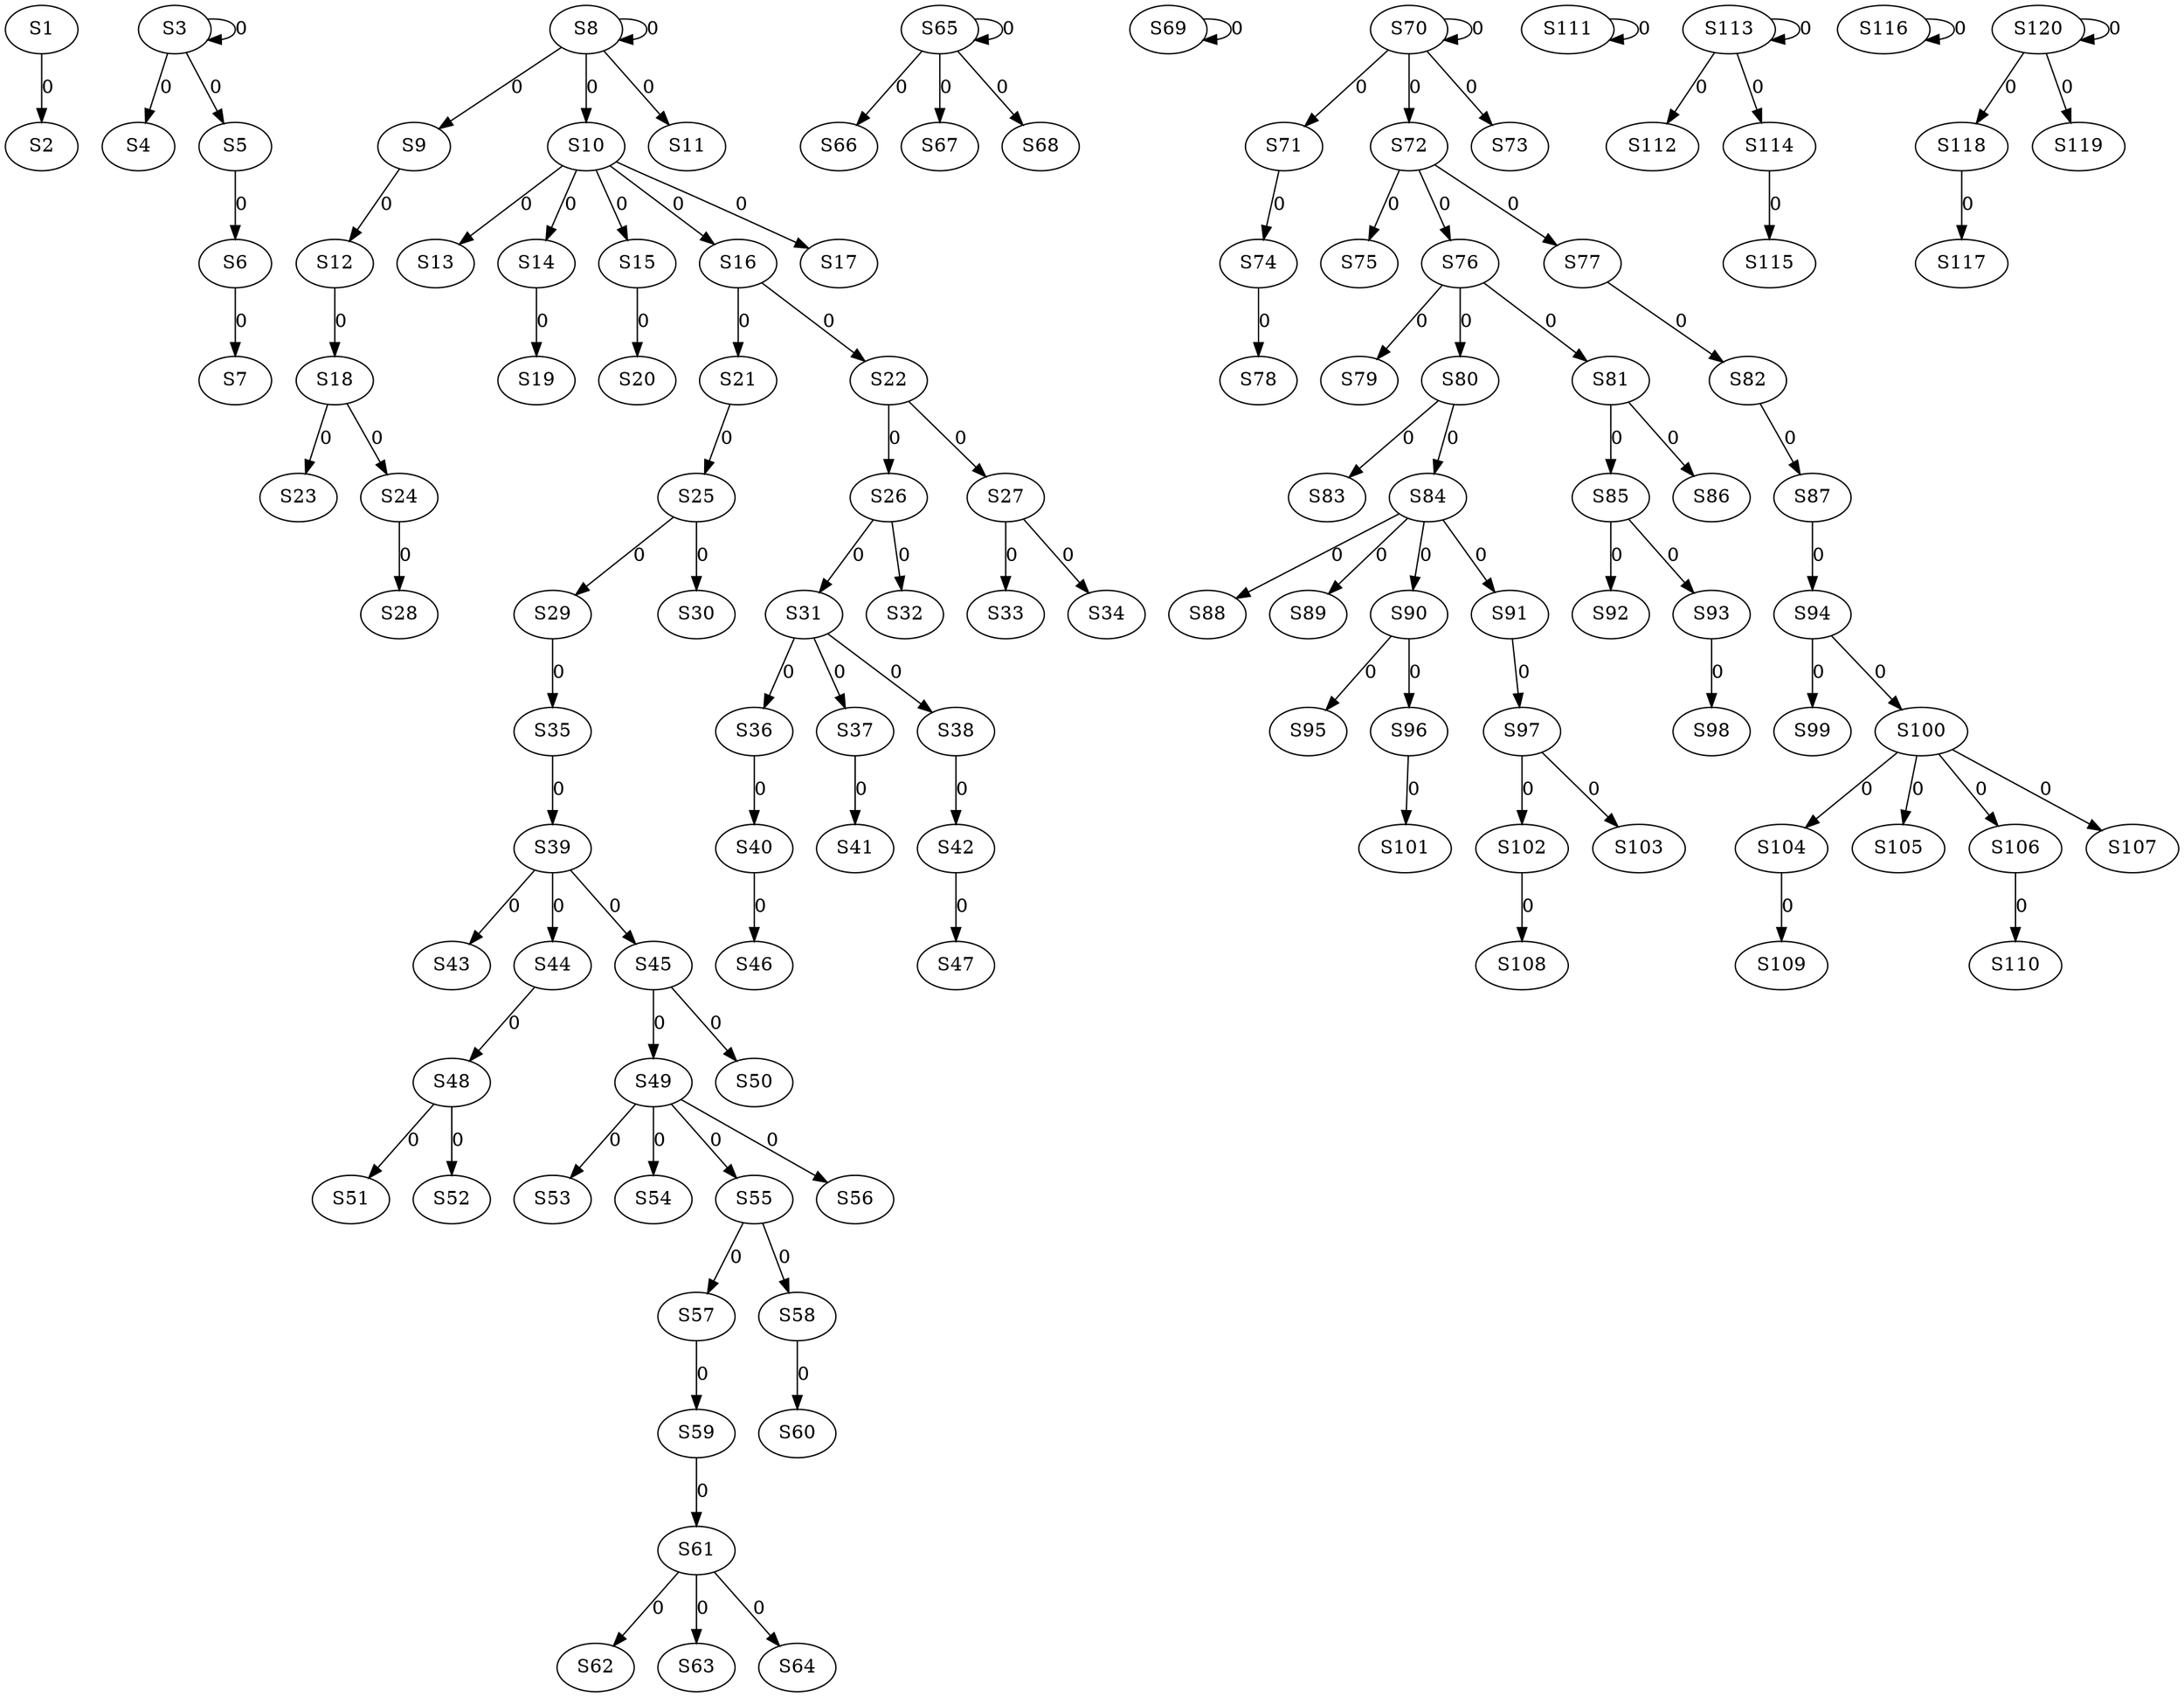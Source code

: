 strict digraph {
	S1 -> S2 [ label = 0 ];
	S3 -> S3 [ label = 0 ];
	S3 -> S4 [ label = 0 ];
	S3 -> S5 [ label = 0 ];
	S5 -> S6 [ label = 0 ];
	S6 -> S7 [ label = 0 ];
	S8 -> S8 [ label = 0 ];
	S8 -> S9 [ label = 0 ];
	S8 -> S10 [ label = 0 ];
	S8 -> S11 [ label = 0 ];
	S9 -> S12 [ label = 0 ];
	S10 -> S13 [ label = 0 ];
	S10 -> S14 [ label = 0 ];
	S10 -> S15 [ label = 0 ];
	S10 -> S16 [ label = 0 ];
	S10 -> S17 [ label = 0 ];
	S12 -> S18 [ label = 0 ];
	S14 -> S19 [ label = 0 ];
	S15 -> S20 [ label = 0 ];
	S16 -> S21 [ label = 0 ];
	S16 -> S22 [ label = 0 ];
	S18 -> S23 [ label = 0 ];
	S18 -> S24 [ label = 0 ];
	S21 -> S25 [ label = 0 ];
	S22 -> S26 [ label = 0 ];
	S22 -> S27 [ label = 0 ];
	S24 -> S28 [ label = 0 ];
	S25 -> S29 [ label = 0 ];
	S25 -> S30 [ label = 0 ];
	S26 -> S31 [ label = 0 ];
	S26 -> S32 [ label = 0 ];
	S27 -> S33 [ label = 0 ];
	S27 -> S34 [ label = 0 ];
	S29 -> S35 [ label = 0 ];
	S31 -> S36 [ label = 0 ];
	S31 -> S37 [ label = 0 ];
	S31 -> S38 [ label = 0 ];
	S35 -> S39 [ label = 0 ];
	S36 -> S40 [ label = 0 ];
	S37 -> S41 [ label = 0 ];
	S38 -> S42 [ label = 0 ];
	S39 -> S43 [ label = 0 ];
	S39 -> S44 [ label = 0 ];
	S39 -> S45 [ label = 0 ];
	S40 -> S46 [ label = 0 ];
	S42 -> S47 [ label = 0 ];
	S44 -> S48 [ label = 0 ];
	S45 -> S49 [ label = 0 ];
	S45 -> S50 [ label = 0 ];
	S48 -> S51 [ label = 0 ];
	S48 -> S52 [ label = 0 ];
	S49 -> S53 [ label = 0 ];
	S49 -> S54 [ label = 0 ];
	S49 -> S55 [ label = 0 ];
	S49 -> S56 [ label = 0 ];
	S55 -> S57 [ label = 0 ];
	S55 -> S58 [ label = 0 ];
	S57 -> S59 [ label = 0 ];
	S58 -> S60 [ label = 0 ];
	S59 -> S61 [ label = 0 ];
	S61 -> S62 [ label = 0 ];
	S61 -> S63 [ label = 0 ];
	S61 -> S64 [ label = 0 ];
	S65 -> S65 [ label = 0 ];
	S65 -> S66 [ label = 0 ];
	S65 -> S67 [ label = 0 ];
	S65 -> S68 [ label = 0 ];
	S69 -> S69 [ label = 0 ];
	S70 -> S70 [ label = 0 ];
	S70 -> S71 [ label = 0 ];
	S70 -> S72 [ label = 0 ];
	S70 -> S73 [ label = 0 ];
	S71 -> S74 [ label = 0 ];
	S72 -> S75 [ label = 0 ];
	S72 -> S76 [ label = 0 ];
	S72 -> S77 [ label = 0 ];
	S74 -> S78 [ label = 0 ];
	S76 -> S79 [ label = 0 ];
	S76 -> S80 [ label = 0 ];
	S76 -> S81 [ label = 0 ];
	S77 -> S82 [ label = 0 ];
	S80 -> S83 [ label = 0 ];
	S80 -> S84 [ label = 0 ];
	S81 -> S85 [ label = 0 ];
	S81 -> S86 [ label = 0 ];
	S82 -> S87 [ label = 0 ];
	S84 -> S88 [ label = 0 ];
	S84 -> S89 [ label = 0 ];
	S84 -> S90 [ label = 0 ];
	S84 -> S91 [ label = 0 ];
	S85 -> S92 [ label = 0 ];
	S85 -> S93 [ label = 0 ];
	S87 -> S94 [ label = 0 ];
	S90 -> S95 [ label = 0 ];
	S90 -> S96 [ label = 0 ];
	S91 -> S97 [ label = 0 ];
	S93 -> S98 [ label = 0 ];
	S94 -> S99 [ label = 0 ];
	S94 -> S100 [ label = 0 ];
	S96 -> S101 [ label = 0 ];
	S97 -> S102 [ label = 0 ];
	S97 -> S103 [ label = 0 ];
	S100 -> S104 [ label = 0 ];
	S100 -> S105 [ label = 0 ];
	S100 -> S106 [ label = 0 ];
	S100 -> S107 [ label = 0 ];
	S102 -> S108 [ label = 0 ];
	S104 -> S109 [ label = 0 ];
	S106 -> S110 [ label = 0 ];
	S111 -> S111 [ label = 0 ];
	S113 -> S112 [ label = 0 ];
	S113 -> S113 [ label = 0 ];
	S113 -> S114 [ label = 0 ];
	S114 -> S115 [ label = 0 ];
	S116 -> S116 [ label = 0 ];
	S118 -> S117 [ label = 0 ];
	S120 -> S118 [ label = 0 ];
	S120 -> S119 [ label = 0 ];
	S120 -> S120 [ label = 0 ];
}